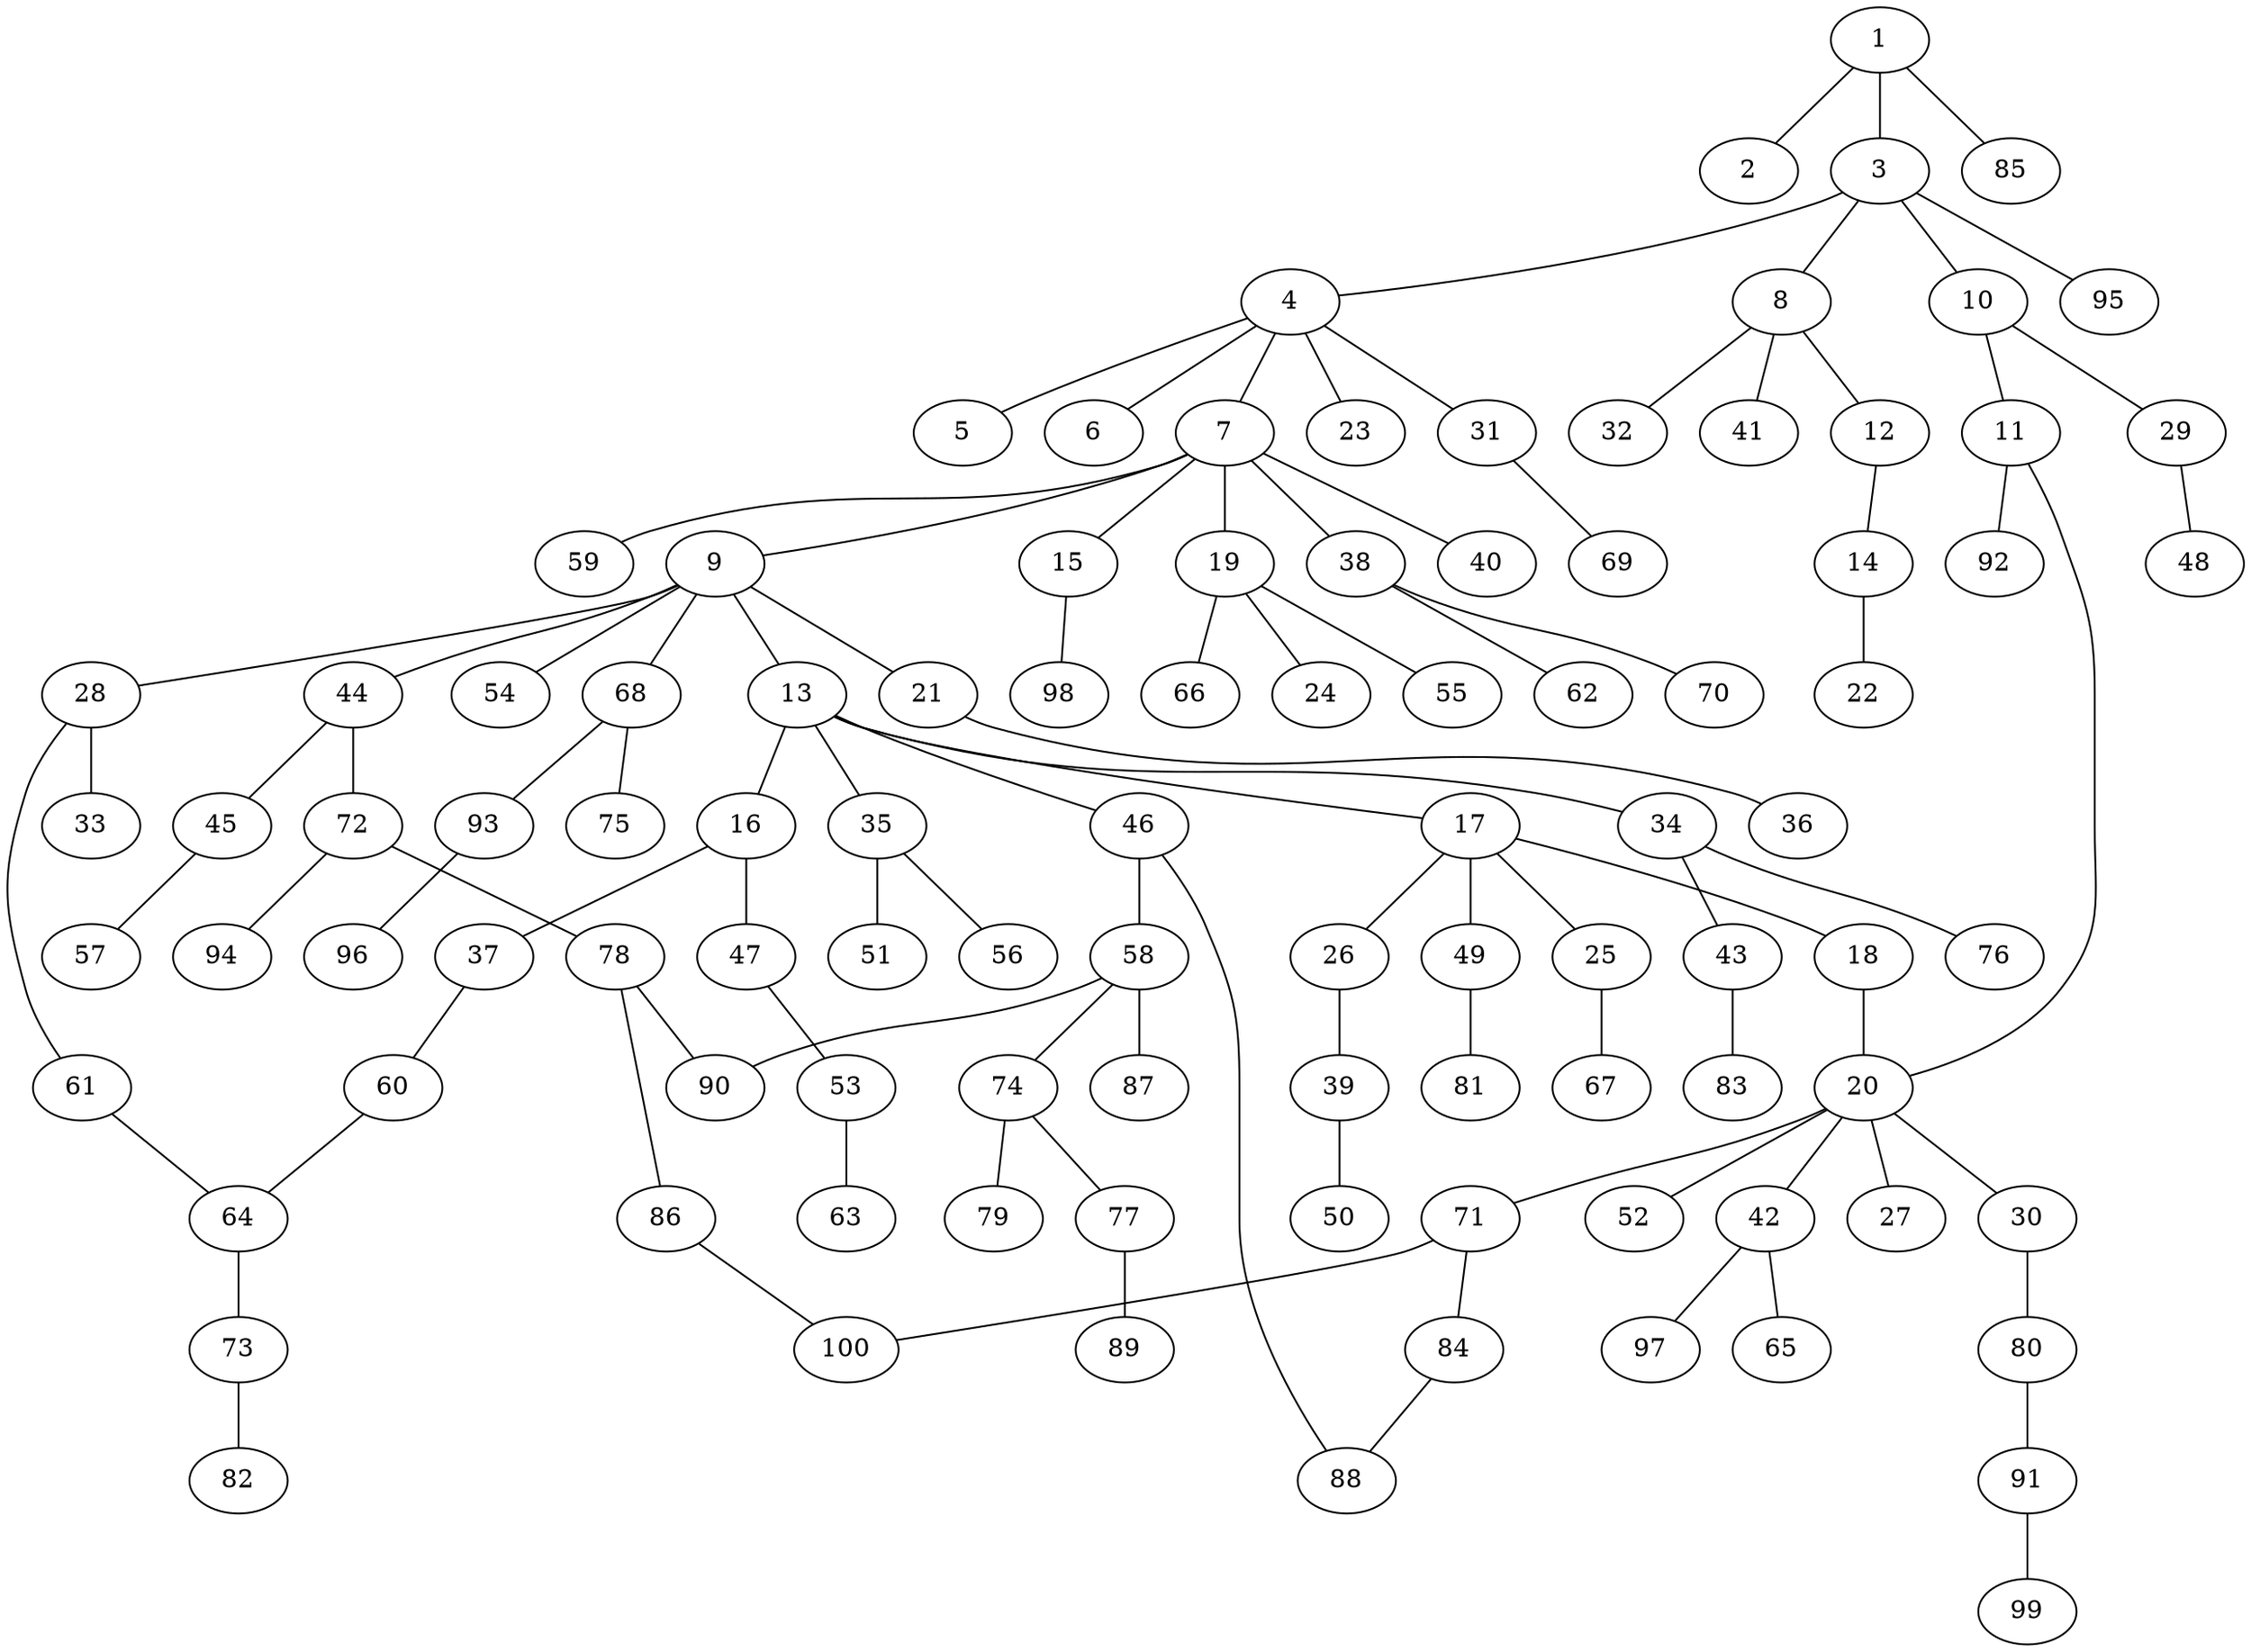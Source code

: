 graph graphname {1--2
1--3
1--85
3--4
3--8
3--10
3--95
4--5
4--6
4--7
4--23
4--31
7--9
7--15
7--19
7--38
7--40
7--59
8--12
8--32
8--41
9--13
9--21
9--28
9--44
9--54
9--68
10--11
10--29
11--20
11--92
12--14
13--16
13--17
13--34
13--35
13--46
14--22
15--98
16--37
16--47
17--18
17--25
17--26
17--49
18--20
19--24
19--55
19--66
20--27
20--30
20--42
20--52
20--71
21--36
25--67
26--39
28--33
28--61
29--48
30--80
31--69
34--43
34--76
35--51
35--56
37--60
38--62
38--70
39--50
42--65
42--97
43--83
44--45
44--72
45--57
46--58
46--88
47--53
49--81
53--63
58--74
58--87
58--90
60--64
61--64
64--73
68--75
68--93
71--84
71--100
72--78
72--94
73--82
74--77
74--79
77--89
78--86
78--90
80--91
84--88
86--100
91--99
93--96
}